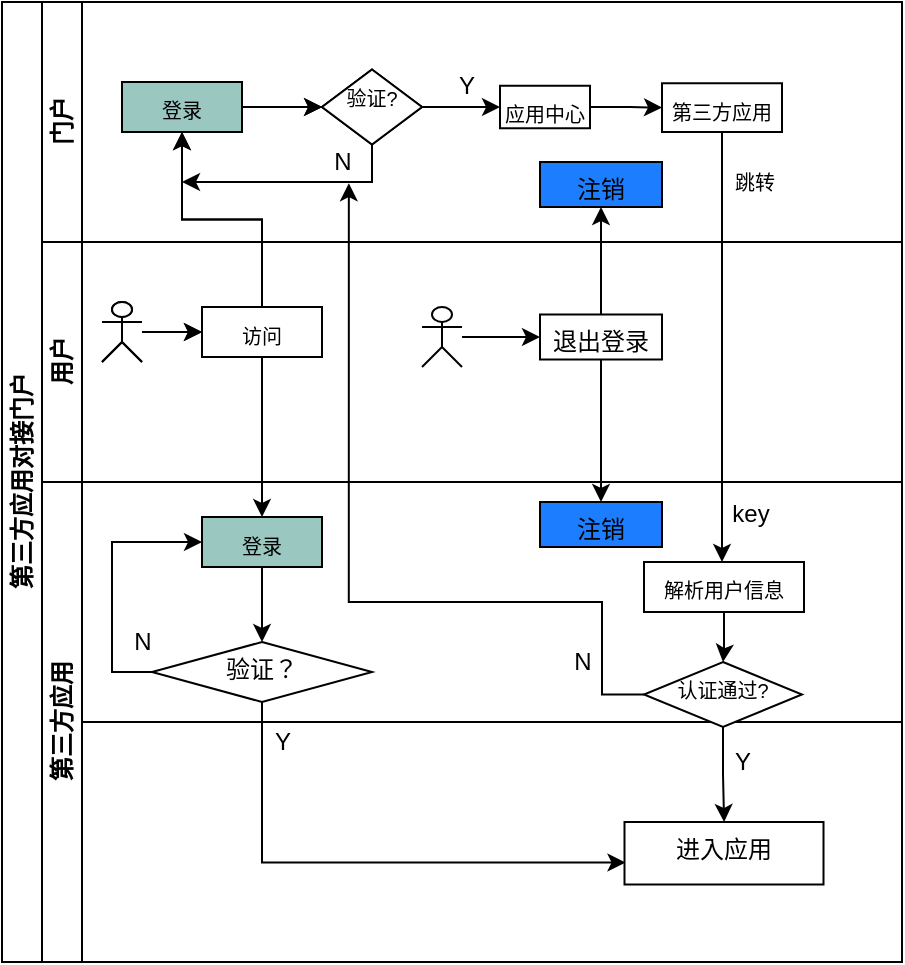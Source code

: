 <mxfile version="20.5.1" type="github">
  <diagram id="prtHgNgQTEPvFCAcTncT" name="Page-1">
    <mxGraphModel dx="1185" dy="662" grid="1" gridSize="10" guides="1" tooltips="1" connect="1" arrows="1" fold="1" page="1" pageScale="1" pageWidth="827" pageHeight="1169" math="0" shadow="0">
      <root>
        <mxCell id="0" />
        <mxCell id="1" parent="0" />
        <mxCell id="dNxyNK7c78bLwvsdeMH5-19" value="第三方应用对接门户" style="swimlane;html=1;childLayout=stackLayout;resizeParent=1;resizeParentMax=0;horizontal=0;startSize=20;horizontalStack=0;" parent="1" vertex="1">
          <mxGeometry x="120" y="120" width="450" height="360" as="geometry" />
        </mxCell>
        <mxCell id="dNxyNK7c78bLwvsdeMH5-20" value="门户" style="swimlane;html=1;startSize=20;horizontal=0;" parent="dNxyNK7c78bLwvsdeMH5-19" vertex="1">
          <mxGeometry x="20" width="430" height="120" as="geometry" />
        </mxCell>
        <mxCell id="lueXbY27OIYnLRemOsk2-9" value="&lt;font style=&quot;font-size: 6px;&quot;&gt;登录&lt;/font&gt;" style="whiteSpace=wrap;html=1;verticalAlign=top;" vertex="1" parent="dNxyNK7c78bLwvsdeMH5-20">
          <mxGeometry x="40" y="40" width="60" height="25" as="geometry" />
        </mxCell>
        <mxCell id="lueXbY27OIYnLRemOsk2-13" value="&lt;font style=&quot;font-size: 8px;&quot;&gt;验证&lt;/font&gt;" style="rhombus;whiteSpace=wrap;html=1;verticalAlign=top;" vertex="1" parent="dNxyNK7c78bLwvsdeMH5-20">
          <mxGeometry x="140" y="33.75" width="50" height="37.5" as="geometry" />
        </mxCell>
        <mxCell id="lueXbY27OIYnLRemOsk2-14" value="" style="edgeStyle=orthogonalEdgeStyle;rounded=0;orthogonalLoop=1;jettySize=auto;html=1;" edge="1" parent="dNxyNK7c78bLwvsdeMH5-20" source="lueXbY27OIYnLRemOsk2-9" target="lueXbY27OIYnLRemOsk2-13">
          <mxGeometry relative="1" as="geometry" />
        </mxCell>
        <mxCell id="dNxyNK7c78bLwvsdeMH5-21" value="用户" style="swimlane;html=1;startSize=20;horizontal=0;" parent="dNxyNK7c78bLwvsdeMH5-19" vertex="1">
          <mxGeometry x="20" y="120" width="430" height="120" as="geometry" />
        </mxCell>
        <mxCell id="lueXbY27OIYnLRemOsk2-5" value="" style="edgeStyle=orthogonalEdgeStyle;rounded=0;orthogonalLoop=1;jettySize=auto;html=1;" edge="1" parent="dNxyNK7c78bLwvsdeMH5-21" source="lueXbY27OIYnLRemOsk2-1" target="lueXbY27OIYnLRemOsk2-4">
          <mxGeometry relative="1" as="geometry" />
        </mxCell>
        <mxCell id="lueXbY27OIYnLRemOsk2-1" value="" style="shape=umlActor;verticalLabelPosition=bottom;verticalAlign=top;html=1;outlineConnect=0;" vertex="1" parent="dNxyNK7c78bLwvsdeMH5-21">
          <mxGeometry x="30" y="30" width="20" height="30" as="geometry" />
        </mxCell>
        <mxCell id="lueXbY27OIYnLRemOsk2-4" value="访问" style="whiteSpace=wrap;html=1;verticalAlign=top;" vertex="1" parent="dNxyNK7c78bLwvsdeMH5-21">
          <mxGeometry x="80" y="32.5" width="60" height="25" as="geometry" />
        </mxCell>
        <mxCell id="dNxyNK7c78bLwvsdeMH5-22" value="第三方应用" style="swimlane;html=1;startSize=20;horizontal=0;" parent="dNxyNK7c78bLwvsdeMH5-19" vertex="1">
          <mxGeometry x="20" y="240" width="430" height="120" as="geometry" />
        </mxCell>
        <mxCell id="lueXbY27OIYnLRemOsk2-10" value="" style="edgeStyle=orthogonalEdgeStyle;rounded=0;orthogonalLoop=1;jettySize=auto;html=1;" edge="1" parent="dNxyNK7c78bLwvsdeMH5-19" source="lueXbY27OIYnLRemOsk2-4" target="lueXbY27OIYnLRemOsk2-9">
          <mxGeometry relative="1" as="geometry" />
        </mxCell>
        <mxCell id="lueXbY27OIYnLRemOsk2-15" value="第三方应用对接门户" style="swimlane;html=1;childLayout=stackLayout;resizeParent=1;resizeParentMax=0;horizontal=0;startSize=20;horizontalStack=0;" vertex="1" parent="1">
          <mxGeometry x="120" y="120" width="450" height="480" as="geometry" />
        </mxCell>
        <mxCell id="lueXbY27OIYnLRemOsk2-16" value="门户" style="swimlane;html=1;startSize=20;horizontal=0;" vertex="1" parent="lueXbY27OIYnLRemOsk2-15">
          <mxGeometry x="20" width="430" height="120" as="geometry" />
        </mxCell>
        <mxCell id="lueXbY27OIYnLRemOsk2-17" value="&lt;font style=&quot;font-size: 10px&quot;&gt;登录&lt;/font&gt;" style="whiteSpace=wrap;html=1;verticalAlign=top;fillColor=#9AC7BF;" vertex="1" parent="lueXbY27OIYnLRemOsk2-16">
          <mxGeometry x="40" y="40" width="60" height="25" as="geometry" />
        </mxCell>
        <mxCell id="lueXbY27OIYnLRemOsk2-18" value="&lt;font style=&quot;font-size: 10px&quot;&gt;验证?&lt;/font&gt;" style="rhombus;whiteSpace=wrap;html=1;verticalAlign=top;" vertex="1" parent="lueXbY27OIYnLRemOsk2-16">
          <mxGeometry x="140" y="33.75" width="50" height="37.5" as="geometry" />
        </mxCell>
        <mxCell id="lueXbY27OIYnLRemOsk2-19" value="" style="edgeStyle=orthogonalEdgeStyle;rounded=0;orthogonalLoop=1;jettySize=auto;html=1;" edge="1" parent="lueXbY27OIYnLRemOsk2-16" source="lueXbY27OIYnLRemOsk2-17" target="lueXbY27OIYnLRemOsk2-18">
          <mxGeometry relative="1" as="geometry" />
        </mxCell>
        <mxCell id="lueXbY27OIYnLRemOsk2-20" value="&lt;font style=&quot;font-size: 10px&quot;&gt;应用中心&lt;/font&gt;" style="whiteSpace=wrap;html=1;verticalAlign=top;" vertex="1" parent="lueXbY27OIYnLRemOsk2-16">
          <mxGeometry x="229" y="41.88" width="45" height="21.25" as="geometry" />
        </mxCell>
        <mxCell id="lueXbY27OIYnLRemOsk2-21" value="" style="edgeStyle=orthogonalEdgeStyle;rounded=0;orthogonalLoop=1;jettySize=auto;html=1;" edge="1" parent="lueXbY27OIYnLRemOsk2-16" source="lueXbY27OIYnLRemOsk2-18" target="lueXbY27OIYnLRemOsk2-20">
          <mxGeometry relative="1" as="geometry" />
        </mxCell>
        <mxCell id="lueXbY27OIYnLRemOsk2-22" value="&lt;font style=&quot;font-size: 10px&quot;&gt;第三方应用&lt;/font&gt;" style="whiteSpace=wrap;html=1;verticalAlign=top;" vertex="1" parent="lueXbY27OIYnLRemOsk2-16">
          <mxGeometry x="310" y="40.63" width="60" height="24.37" as="geometry" />
        </mxCell>
        <mxCell id="lueXbY27OIYnLRemOsk2-23" value="" style="edgeStyle=orthogonalEdgeStyle;rounded=0;orthogonalLoop=1;jettySize=auto;html=1;" edge="1" parent="lueXbY27OIYnLRemOsk2-16" source="lueXbY27OIYnLRemOsk2-20" target="lueXbY27OIYnLRemOsk2-22">
          <mxGeometry relative="1" as="geometry" />
        </mxCell>
        <mxCell id="lueXbY27OIYnLRemOsk2-24" value="注销" style="whiteSpace=wrap;html=1;verticalAlign=top;fillColor=#1C7EFF;" vertex="1" parent="lueXbY27OIYnLRemOsk2-16">
          <mxGeometry x="249" y="80" width="61" height="22.5" as="geometry" />
        </mxCell>
        <mxCell id="lueXbY27OIYnLRemOsk2-25" value="" style="edgeStyle=orthogonalEdgeStyle;rounded=0;orthogonalLoop=1;jettySize=auto;html=1;" edge="1" parent="lueXbY27OIYnLRemOsk2-15" source="lueXbY27OIYnLRemOsk2-30" target="lueXbY27OIYnLRemOsk2-17">
          <mxGeometry relative="1" as="geometry" />
        </mxCell>
        <mxCell id="lueXbY27OIYnLRemOsk2-26" value="" style="edgeStyle=orthogonalEdgeStyle;rounded=0;orthogonalLoop=1;jettySize=auto;html=1;" edge="1" parent="lueXbY27OIYnLRemOsk2-15" source="lueXbY27OIYnLRemOsk2-30" target="lueXbY27OIYnLRemOsk2-36">
          <mxGeometry relative="1" as="geometry" />
        </mxCell>
        <mxCell id="lueXbY27OIYnLRemOsk2-27" value="用户" style="swimlane;html=1;startSize=20;horizontal=0;" vertex="1" parent="lueXbY27OIYnLRemOsk2-15">
          <mxGeometry x="20" y="120" width="430" height="120" as="geometry" />
        </mxCell>
        <mxCell id="lueXbY27OIYnLRemOsk2-28" value="" style="edgeStyle=orthogonalEdgeStyle;rounded=0;orthogonalLoop=1;jettySize=auto;html=1;" edge="1" parent="lueXbY27OIYnLRemOsk2-27" source="lueXbY27OIYnLRemOsk2-29" target="lueXbY27OIYnLRemOsk2-30">
          <mxGeometry relative="1" as="geometry" />
        </mxCell>
        <mxCell id="lueXbY27OIYnLRemOsk2-29" value="" style="shape=umlActor;verticalLabelPosition=bottom;verticalAlign=top;html=1;outlineConnect=0;" vertex="1" parent="lueXbY27OIYnLRemOsk2-27">
          <mxGeometry x="30" y="30" width="20" height="30" as="geometry" />
        </mxCell>
        <mxCell id="lueXbY27OIYnLRemOsk2-30" value="&lt;font style=&quot;font-size: 10px&quot;&gt;访问&lt;/font&gt;" style="whiteSpace=wrap;html=1;verticalAlign=top;" vertex="1" parent="lueXbY27OIYnLRemOsk2-27">
          <mxGeometry x="80" y="32.5" width="60" height="25" as="geometry" />
        </mxCell>
        <mxCell id="lueXbY27OIYnLRemOsk2-31" value="" style="shape=umlActor;verticalLabelPosition=bottom;verticalAlign=top;html=1;outlineConnect=0;" vertex="1" parent="lueXbY27OIYnLRemOsk2-27">
          <mxGeometry x="190" y="32.5" width="20" height="30" as="geometry" />
        </mxCell>
        <mxCell id="lueXbY27OIYnLRemOsk2-32" value="退出登录" style="whiteSpace=wrap;html=1;verticalAlign=top;" vertex="1" parent="lueXbY27OIYnLRemOsk2-27">
          <mxGeometry x="249" y="36.25" width="61" height="22.5" as="geometry" />
        </mxCell>
        <mxCell id="lueXbY27OIYnLRemOsk2-33" value="" style="edgeStyle=orthogonalEdgeStyle;rounded=0;orthogonalLoop=1;jettySize=auto;html=1;" edge="1" parent="lueXbY27OIYnLRemOsk2-27" source="lueXbY27OIYnLRemOsk2-31" target="lueXbY27OIYnLRemOsk2-32">
          <mxGeometry relative="1" as="geometry" />
        </mxCell>
        <mxCell id="lueXbY27OIYnLRemOsk2-34" value="第三方应用" style="swimlane;html=1;startSize=20;horizontal=0;" vertex="1" parent="lueXbY27OIYnLRemOsk2-15">
          <mxGeometry x="20" y="240" width="430" height="240" as="geometry" />
        </mxCell>
        <mxCell id="lueXbY27OIYnLRemOsk2-35" value="" style="edgeStyle=orthogonalEdgeStyle;rounded=0;orthogonalLoop=1;jettySize=auto;html=1;" edge="1" parent="lueXbY27OIYnLRemOsk2-34" source="lueXbY27OIYnLRemOsk2-36" target="lueXbY27OIYnLRemOsk2-39">
          <mxGeometry relative="1" as="geometry" />
        </mxCell>
        <mxCell id="lueXbY27OIYnLRemOsk2-36" value="&lt;font style=&quot;font-size: 10px&quot;&gt;登录&lt;/font&gt;" style="whiteSpace=wrap;html=1;verticalAlign=top;fillColor=#9AC7BF;" vertex="1" parent="lueXbY27OIYnLRemOsk2-34">
          <mxGeometry x="80" y="17.5" width="60" height="25" as="geometry" />
        </mxCell>
        <mxCell id="lueXbY27OIYnLRemOsk2-37" style="edgeStyle=orthogonalEdgeStyle;rounded=0;orthogonalLoop=1;jettySize=auto;html=1;exitX=0;exitY=0.5;exitDx=0;exitDy=0;entryX=0;entryY=0.5;entryDx=0;entryDy=0;" edge="1" parent="lueXbY27OIYnLRemOsk2-34" source="lueXbY27OIYnLRemOsk2-39" target="lueXbY27OIYnLRemOsk2-36">
          <mxGeometry relative="1" as="geometry" />
        </mxCell>
        <mxCell id="lueXbY27OIYnLRemOsk2-38" style="edgeStyle=orthogonalEdgeStyle;rounded=0;orthogonalLoop=1;jettySize=auto;html=1;exitX=0.5;exitY=1;exitDx=0;exitDy=0;entryX=0.005;entryY=0.649;entryDx=0;entryDy=0;entryPerimeter=0;" edge="1" parent="lueXbY27OIYnLRemOsk2-34" source="lueXbY27OIYnLRemOsk2-39" target="lueXbY27OIYnLRemOsk2-43">
          <mxGeometry relative="1" as="geometry" />
        </mxCell>
        <mxCell id="lueXbY27OIYnLRemOsk2-39" value="验证？" style="rhombus;whiteSpace=wrap;html=1;verticalAlign=top;" vertex="1" parent="lueXbY27OIYnLRemOsk2-34">
          <mxGeometry x="55" y="80" width="110" height="30" as="geometry" />
        </mxCell>
        <mxCell id="lueXbY27OIYnLRemOsk2-40" value="&lt;font style=&quot;font-size: 10px&quot;&gt;解析用户信息&lt;/font&gt;" style="whiteSpace=wrap;html=1;verticalAlign=top;" vertex="1" parent="lueXbY27OIYnLRemOsk2-34">
          <mxGeometry x="301" y="40" width="80" height="25" as="geometry" />
        </mxCell>
        <mxCell id="lueXbY27OIYnLRemOsk2-41" value="&lt;font style=&quot;font-size: 10px&quot;&gt;认证通过?&lt;/font&gt;" style="rhombus;whiteSpace=wrap;html=1;verticalAlign=top;" vertex="1" parent="lueXbY27OIYnLRemOsk2-34">
          <mxGeometry x="301" y="90" width="79" height="32.5" as="geometry" />
        </mxCell>
        <mxCell id="lueXbY27OIYnLRemOsk2-42" value="" style="edgeStyle=orthogonalEdgeStyle;rounded=0;orthogonalLoop=1;jettySize=auto;html=1;" edge="1" parent="lueXbY27OIYnLRemOsk2-34" source="lueXbY27OIYnLRemOsk2-40" target="lueXbY27OIYnLRemOsk2-41">
          <mxGeometry relative="1" as="geometry" />
        </mxCell>
        <mxCell id="lueXbY27OIYnLRemOsk2-43" value="进入应用" style="whiteSpace=wrap;html=1;verticalAlign=top;" vertex="1" parent="lueXbY27OIYnLRemOsk2-34">
          <mxGeometry x="291.25" y="170" width="99.5" height="31.25" as="geometry" />
        </mxCell>
        <mxCell id="lueXbY27OIYnLRemOsk2-44" value="" style="edgeStyle=orthogonalEdgeStyle;rounded=0;orthogonalLoop=1;jettySize=auto;html=1;" edge="1" parent="lueXbY27OIYnLRemOsk2-34" source="lueXbY27OIYnLRemOsk2-41" target="lueXbY27OIYnLRemOsk2-43">
          <mxGeometry relative="1" as="geometry" />
        </mxCell>
        <mxCell id="lueXbY27OIYnLRemOsk2-45" value="注销" style="whiteSpace=wrap;html=1;verticalAlign=top;fillColor=#1C7EFF;" vertex="1" parent="lueXbY27OIYnLRemOsk2-34">
          <mxGeometry x="249" y="10" width="61" height="22.5" as="geometry" />
        </mxCell>
        <mxCell id="lueXbY27OIYnLRemOsk2-46" value="" style="edgeStyle=orthogonalEdgeStyle;rounded=0;orthogonalLoop=1;jettySize=auto;html=1;" edge="1" parent="lueXbY27OIYnLRemOsk2-15" source="lueXbY27OIYnLRemOsk2-32" target="lueXbY27OIYnLRemOsk2-45">
          <mxGeometry relative="1" as="geometry" />
        </mxCell>
        <mxCell id="lueXbY27OIYnLRemOsk2-47" value="" style="edgeStyle=orthogonalEdgeStyle;rounded=0;orthogonalLoop=1;jettySize=auto;html=1;" edge="1" parent="lueXbY27OIYnLRemOsk2-15" source="lueXbY27OIYnLRemOsk2-32" target="lueXbY27OIYnLRemOsk2-24">
          <mxGeometry relative="1" as="geometry" />
        </mxCell>
        <mxCell id="lueXbY27OIYnLRemOsk2-48" style="edgeStyle=orthogonalEdgeStyle;rounded=0;orthogonalLoop=1;jettySize=auto;html=1;" edge="1" parent="1" source="lueXbY27OIYnLRemOsk2-18">
          <mxGeometry relative="1" as="geometry">
            <mxPoint x="210" y="210.0" as="targetPoint" />
            <Array as="points">
              <mxPoint x="305" y="210" />
            </Array>
          </mxGeometry>
        </mxCell>
        <mxCell id="lueXbY27OIYnLRemOsk2-49" value="N" style="text;html=1;align=center;verticalAlign=middle;resizable=0;points=[];autosize=1;strokeColor=none;" vertex="1" parent="1">
          <mxGeometry x="280" y="190" width="20" height="20" as="geometry" />
        </mxCell>
        <mxCell id="lueXbY27OIYnLRemOsk2-50" value="Y" style="text;html=1;align=center;verticalAlign=middle;resizable=0;points=[];autosize=1;strokeColor=none;" vertex="1" parent="1">
          <mxGeometry x="342" y="152" width="20" height="20" as="geometry" />
        </mxCell>
        <mxCell id="lueXbY27OIYnLRemOsk2-51" style="edgeStyle=orthogonalEdgeStyle;rounded=0;orthogonalLoop=1;jettySize=auto;html=1;" edge="1" parent="1" source="lueXbY27OIYnLRemOsk2-22">
          <mxGeometry relative="1" as="geometry">
            <mxPoint x="480" y="400.0" as="targetPoint" />
          </mxGeometry>
        </mxCell>
        <mxCell id="lueXbY27OIYnLRemOsk2-52" value="&lt;font style=&quot;font-size: 10px&quot;&gt;跳转&lt;/font&gt;" style="text;html=1;align=center;verticalAlign=middle;resizable=0;points=[];autosize=1;strokeColor=none;" vertex="1" parent="1">
          <mxGeometry x="476" y="200" width="40" height="20" as="geometry" />
        </mxCell>
        <mxCell id="lueXbY27OIYnLRemOsk2-53" value="key" style="text;html=1;align=center;verticalAlign=middle;resizable=0;points=[];autosize=1;strokeColor=none;" vertex="1" parent="1">
          <mxGeometry x="479" y="366" width="30" height="20" as="geometry" />
        </mxCell>
        <mxCell id="lueXbY27OIYnLRemOsk2-54" style="edgeStyle=orthogonalEdgeStyle;rounded=0;orthogonalLoop=1;jettySize=auto;html=1;exitX=0;exitY=0.5;exitDx=0;exitDy=0;entryX=0.671;entryY=1.029;entryDx=0;entryDy=0;entryPerimeter=0;" edge="1" parent="1" source="lueXbY27OIYnLRemOsk2-41" target="lueXbY27OIYnLRemOsk2-49">
          <mxGeometry relative="1" as="geometry">
            <mxPoint x="350" y="210" as="targetPoint" />
            <Array as="points">
              <mxPoint x="420" y="466" />
              <mxPoint x="420" y="420" />
              <mxPoint x="293" y="420" />
            </Array>
          </mxGeometry>
        </mxCell>
        <mxCell id="lueXbY27OIYnLRemOsk2-55" value="N" style="text;html=1;align=center;verticalAlign=middle;resizable=0;points=[];autosize=1;strokeColor=none;" vertex="1" parent="1">
          <mxGeometry x="400" y="440" width="20" height="20" as="geometry" />
        </mxCell>
        <mxCell id="lueXbY27OIYnLRemOsk2-56" value="N" style="text;html=1;align=center;verticalAlign=middle;resizable=0;points=[];autosize=1;strokeColor=none;" vertex="1" parent="1">
          <mxGeometry x="180" y="430" width="20" height="20" as="geometry" />
        </mxCell>
        <mxCell id="lueXbY27OIYnLRemOsk2-57" value="Y" style="text;html=1;align=center;verticalAlign=middle;resizable=0;points=[];autosize=1;strokeColor=none;" vertex="1" parent="1">
          <mxGeometry x="250" y="480" width="20" height="20" as="geometry" />
        </mxCell>
        <mxCell id="lueXbY27OIYnLRemOsk2-58" value="Y" style="text;html=1;align=center;verticalAlign=middle;resizable=0;points=[];autosize=1;strokeColor=none;" vertex="1" parent="1">
          <mxGeometry x="480" y="490" width="20" height="20" as="geometry" />
        </mxCell>
      </root>
    </mxGraphModel>
  </diagram>
</mxfile>
